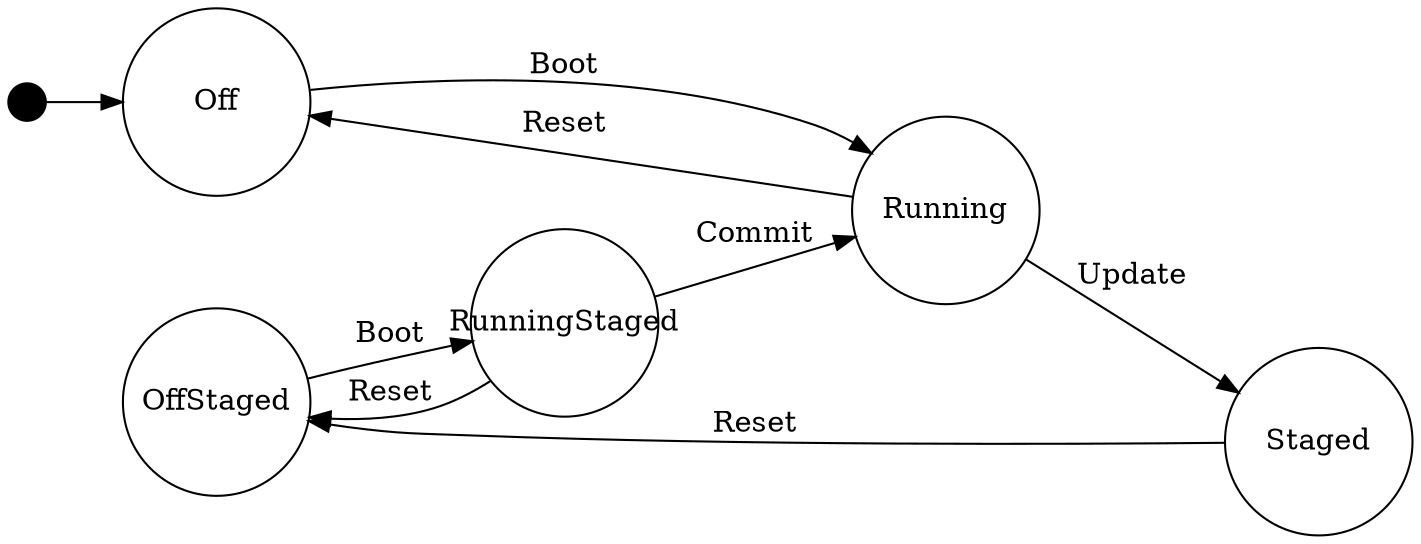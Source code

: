 digraph update_statemachine {
  rankdir=LR;
  node [shape = circle, width = 1.25, fixedsize = true];

  Start[shape = point, width = 0.25; color=black; label=""];
  Off;
  OffStaged;
  Running;
  Staged;

  Start -> Off;
  Off -> Running [ label = "Boot" ];
  Running -> Off [ label = "Reset" ];
  Running -> Staged [ label = "Update" ];

  Staged -> OffStaged [label = "Reset" ];
  OffStaged -> RunningStaged [ label = "Boot" ];
  RunningStaged -> Running [ label = "Commit" ];
  RunningStaged -> OffStaged [ label = "Reset" ];

  { rank=same; Off, OffStaged }
}
